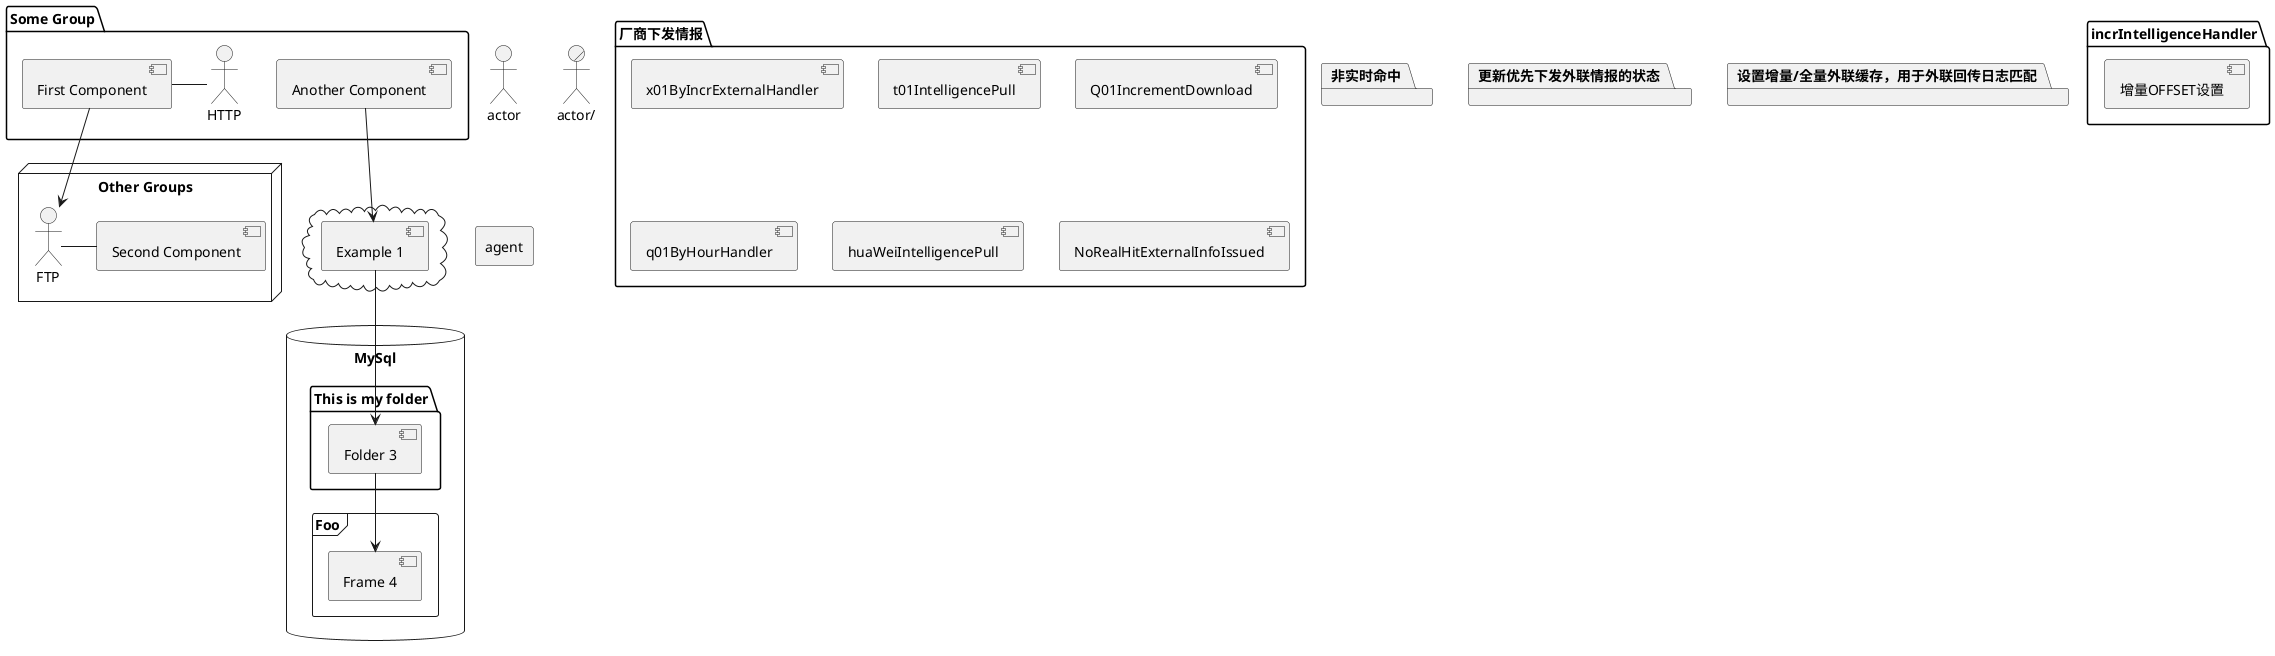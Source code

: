 @startuml
'https://plantuml.com/component-diagram


package "非实时命中"{
' 缓存名：k01:unhandle:yyyyMMdd:external
' 查询库：k01_external_compression_log--
' 如果缓存里有这个库的info，就加入非实时命中的情报进行下发,下发到[k01:external:priority_issued]
}

package "更新优先下发外联情报的状态"{
' 缓存名：k01:external:priority_issued，搜索条件：company.name() + "#" + ioc
' 逻辑 如果存在过期时间,并且过期时间在明天之前，则设置到明天
' 调用方法：
    ' 1.a01ByDayHandler ,全量数据
    ' 2. 腾讯新情报
    ' 3. 华为的高影响情报
    ' 4. Q01FullDownloadMemory,360全量
    ' 5. x01ByFullHandler, 奇安信全量

}


package "设置增量/全量外联缓存，用于外联回传日志匹配"{
'缓存名：k01:yyyyMMdd:external
' 各个厂商都设置

' 华为下发增量情报：高置信度;将非实时命中的外联情报增量下发
' q01ByHourHandler, 360 增量下发设置；将非实时命中的外联情报增量下发
' 奇安信，x01ByIncrExternalHandler
' 腾讯，
' globalDataPrepare,全量数据准备
' unHandleGlobalDataPrepare,未下发外联情报全量数据准备
}

package "厂商下发情报"{
' 1. 先获取当前offset
' 2. 构造厂商情报key：k01:company:offset+1
' 3. 把需要下发的情报设置进缓存
' 奇安信：x01ByIncrExternalHandler
[x01ByIncrExternalHandler]

' 腾讯增量情报下发，k01:t01:offset+1
[t01IntelligencePull]

' 360小时导入
[Q01IncrementDownload]
[q01ByHourHandler]


' 华为增量情报下发：高置信度
[huaWeiIntelligencePull]

' 非实时命中外联情报定时下发,下发各家厂商
[NoRealHitExternalInfoIssued]

' safeguardTheGlobalOffsetHandler ,每日凌晨1次,全量offset维护,latest_offset维护，global_offset赋值
' 等全量数据生成再设置
' 全量数据准备完成key：k01:yyyyMMdd:global_finish
' 全局offsetkey：global_offset

'expireIndustriesHandler
'/**
' * 已在每日设置全量的时候做了清理
' * 定时删除redis行业增量数据hash——key中
' * 1天外的offset数据
' * 每小时执行一次
' */
}

package "incrIntelligenceHandler"{
[增量OFFSET设置]
'/**
' * 增量情报处理
' * 每30秒一次
' * offset维护，latest_offset就是正在准备生成的offset
' * 定时任务，定时将redis缓存中latest_offset的值加1
' * latest_offset+1不可能等于global_offset，因为两个任务是同步执行的
' * 加1的同时批量修改增量表中offset状态为待处理的数据
' * 加1的前提条件：
' * 当前latest_offset对应的情报数量大于500
' */
'把k_intelligence_incr表中offset=-1的数据，改成当前offset
}



package "Some Group" {
  HTTP - [First Component]
  [Another Component]
}

node "Other Groups" {
  FTP - [Second Component]
  [First Component] --> FTP
}

cloud {
  [Example 1]
}
actor actor
actor/ "actor/"
agent agent

database "MySql" {
  folder "This is my folder" {
    [Folder 3]
  }
  frame "Foo" {
    [Frame 4]
  }
}


[Another Component] --> [Example 1]
[Example 1] --> [Folder 3]
[Folder 3] --> [Frame 4]



@enduml